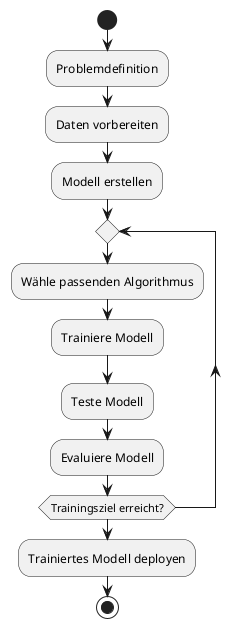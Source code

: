 @startuml

start
:Problemdefinition;
:Daten vorbereiten;
:Modell erstellen;
repeat
  :Wähle passenden Algorithmus;
  :Trainiere Modell;
  :Teste Modell;
  :Evaluiere Modell;
repeat while (Trainingsziel erreicht?)
:Trainiertes Modell deployen;
stop

@enduml